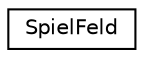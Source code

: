 digraph "Graphical Class Hierarchy"
{
  edge [fontname="Helvetica",fontsize="10",labelfontname="Helvetica",labelfontsize="10"];
  node [fontname="Helvetica",fontsize="10",shape=record];
  rankdir="LR";
  Node1 [label="SpielFeld",height=0.2,width=0.4,color="black", fillcolor="white", style="filled",URL="$class_spiel_feld.html"];
}
